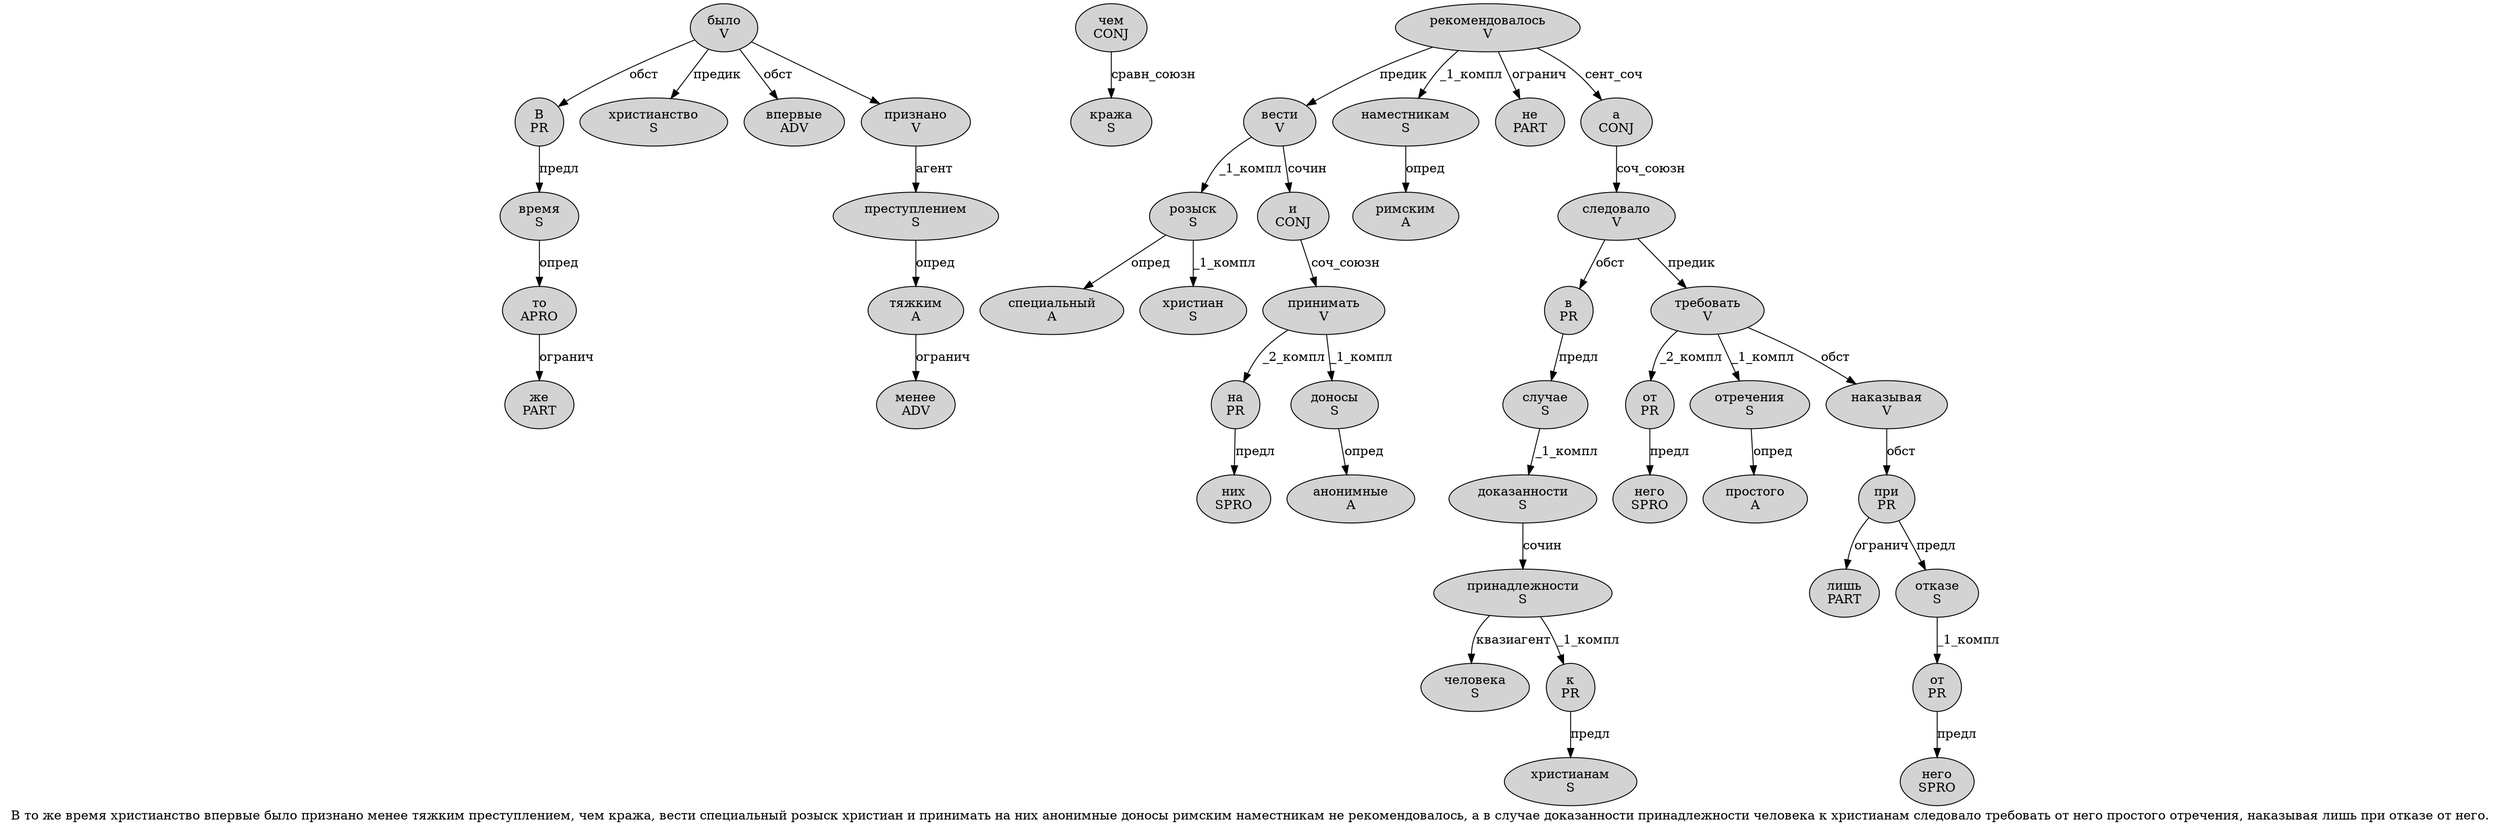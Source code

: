 digraph SENTENCE_381 {
	graph [label="В то же время христианство впервые было признано менее тяжким преступлением, чем кража, вести специальный розыск христиан и принимать на них анонимные доносы римским наместникам не рекомендовалось, а в случае доказанности принадлежности человека к христианам следовало требовать от него простого отречения, наказывая лишь при отказе от него."]
	node [style=filled]
		0 [label="В
PR" color="" fillcolor=lightgray penwidth=1 shape=ellipse]
		1 [label="то
APRO" color="" fillcolor=lightgray penwidth=1 shape=ellipse]
		2 [label="же
PART" color="" fillcolor=lightgray penwidth=1 shape=ellipse]
		3 [label="время
S" color="" fillcolor=lightgray penwidth=1 shape=ellipse]
		4 [label="христианство
S" color="" fillcolor=lightgray penwidth=1 shape=ellipse]
		5 [label="впервые
ADV" color="" fillcolor=lightgray penwidth=1 shape=ellipse]
		6 [label="было
V" color="" fillcolor=lightgray penwidth=1 shape=ellipse]
		7 [label="признано
V" color="" fillcolor=lightgray penwidth=1 shape=ellipse]
		8 [label="менее
ADV" color="" fillcolor=lightgray penwidth=1 shape=ellipse]
		9 [label="тяжким
A" color="" fillcolor=lightgray penwidth=1 shape=ellipse]
		10 [label="преступлением
S" color="" fillcolor=lightgray penwidth=1 shape=ellipse]
		12 [label="чем
CONJ" color="" fillcolor=lightgray penwidth=1 shape=ellipse]
		13 [label="кража
S" color="" fillcolor=lightgray penwidth=1 shape=ellipse]
		15 [label="вести
V" color="" fillcolor=lightgray penwidth=1 shape=ellipse]
		16 [label="специальный
A" color="" fillcolor=lightgray penwidth=1 shape=ellipse]
		17 [label="розыск
S" color="" fillcolor=lightgray penwidth=1 shape=ellipse]
		18 [label="христиан
S" color="" fillcolor=lightgray penwidth=1 shape=ellipse]
		19 [label="и
CONJ" color="" fillcolor=lightgray penwidth=1 shape=ellipse]
		20 [label="принимать
V" color="" fillcolor=lightgray penwidth=1 shape=ellipse]
		21 [label="на
PR" color="" fillcolor=lightgray penwidth=1 shape=ellipse]
		22 [label="них
SPRO" color="" fillcolor=lightgray penwidth=1 shape=ellipse]
		23 [label="анонимные
A" color="" fillcolor=lightgray penwidth=1 shape=ellipse]
		24 [label="доносы
S" color="" fillcolor=lightgray penwidth=1 shape=ellipse]
		25 [label="римским
A" color="" fillcolor=lightgray penwidth=1 shape=ellipse]
		26 [label="наместникам
S" color="" fillcolor=lightgray penwidth=1 shape=ellipse]
		27 [label="не
PART" color="" fillcolor=lightgray penwidth=1 shape=ellipse]
		28 [label="рекомендовалось
V" color="" fillcolor=lightgray penwidth=1 shape=ellipse]
		30 [label="а
CONJ" color="" fillcolor=lightgray penwidth=1 shape=ellipse]
		31 [label="в
PR" color="" fillcolor=lightgray penwidth=1 shape=ellipse]
		32 [label="случае
S" color="" fillcolor=lightgray penwidth=1 shape=ellipse]
		33 [label="доказанности
S" color="" fillcolor=lightgray penwidth=1 shape=ellipse]
		34 [label="принадлежности
S" color="" fillcolor=lightgray penwidth=1 shape=ellipse]
		35 [label="человека
S" color="" fillcolor=lightgray penwidth=1 shape=ellipse]
		36 [label="к
PR" color="" fillcolor=lightgray penwidth=1 shape=ellipse]
		37 [label="христианам
S" color="" fillcolor=lightgray penwidth=1 shape=ellipse]
		38 [label="следовало
V" color="" fillcolor=lightgray penwidth=1 shape=ellipse]
		39 [label="требовать
V" color="" fillcolor=lightgray penwidth=1 shape=ellipse]
		40 [label="от
PR" color="" fillcolor=lightgray penwidth=1 shape=ellipse]
		41 [label="него
SPRO" color="" fillcolor=lightgray penwidth=1 shape=ellipse]
		42 [label="простого
A" color="" fillcolor=lightgray penwidth=1 shape=ellipse]
		43 [label="отречения
S" color="" fillcolor=lightgray penwidth=1 shape=ellipse]
		45 [label="наказывая
V" color="" fillcolor=lightgray penwidth=1 shape=ellipse]
		46 [label="лишь
PART" color="" fillcolor=lightgray penwidth=1 shape=ellipse]
		47 [label="при
PR" color="" fillcolor=lightgray penwidth=1 shape=ellipse]
		48 [label="отказе
S" color="" fillcolor=lightgray penwidth=1 shape=ellipse]
		49 [label="от
PR" color="" fillcolor=lightgray penwidth=1 shape=ellipse]
		50 [label="него
SPRO" color="" fillcolor=lightgray penwidth=1 shape=ellipse]
			45 -> 47 [label="обст"]
			40 -> 41 [label="предл"]
			39 -> 40 [label="_2_компл"]
			39 -> 43 [label="_1_компл"]
			39 -> 45 [label="обст"]
			3 -> 1 [label="опред"]
			34 -> 35 [label="квазиагент"]
			34 -> 36 [label="_1_компл"]
			48 -> 49 [label="_1_компл"]
			31 -> 32 [label="предл"]
			36 -> 37 [label="предл"]
			24 -> 23 [label="опред"]
			6 -> 0 [label="обст"]
			6 -> 4 [label="предик"]
			6 -> 5 [label="обст"]
			6 -> 7
			38 -> 31 [label="обст"]
			38 -> 39 [label="предик"]
			10 -> 9 [label="опред"]
			7 -> 10 [label="агент"]
			21 -> 22 [label="предл"]
			47 -> 46 [label="огранич"]
			47 -> 48 [label="предл"]
			19 -> 20 [label="соч_союзн"]
			20 -> 21 [label="_2_компл"]
			20 -> 24 [label="_1_компл"]
			26 -> 25 [label="опред"]
			43 -> 42 [label="опред"]
			9 -> 8 [label="огранич"]
			30 -> 38 [label="соч_союзн"]
			0 -> 3 [label="предл"]
			32 -> 33 [label="_1_компл"]
			49 -> 50 [label="предл"]
			12 -> 13 [label="сравн_союзн"]
			33 -> 34 [label="сочин"]
			28 -> 15 [label="предик"]
			28 -> 26 [label="_1_компл"]
			28 -> 27 [label="огранич"]
			28 -> 30 [label="сент_соч"]
			15 -> 17 [label="_1_компл"]
			15 -> 19 [label="сочин"]
			1 -> 2 [label="огранич"]
			17 -> 16 [label="опред"]
			17 -> 18 [label="_1_компл"]
}